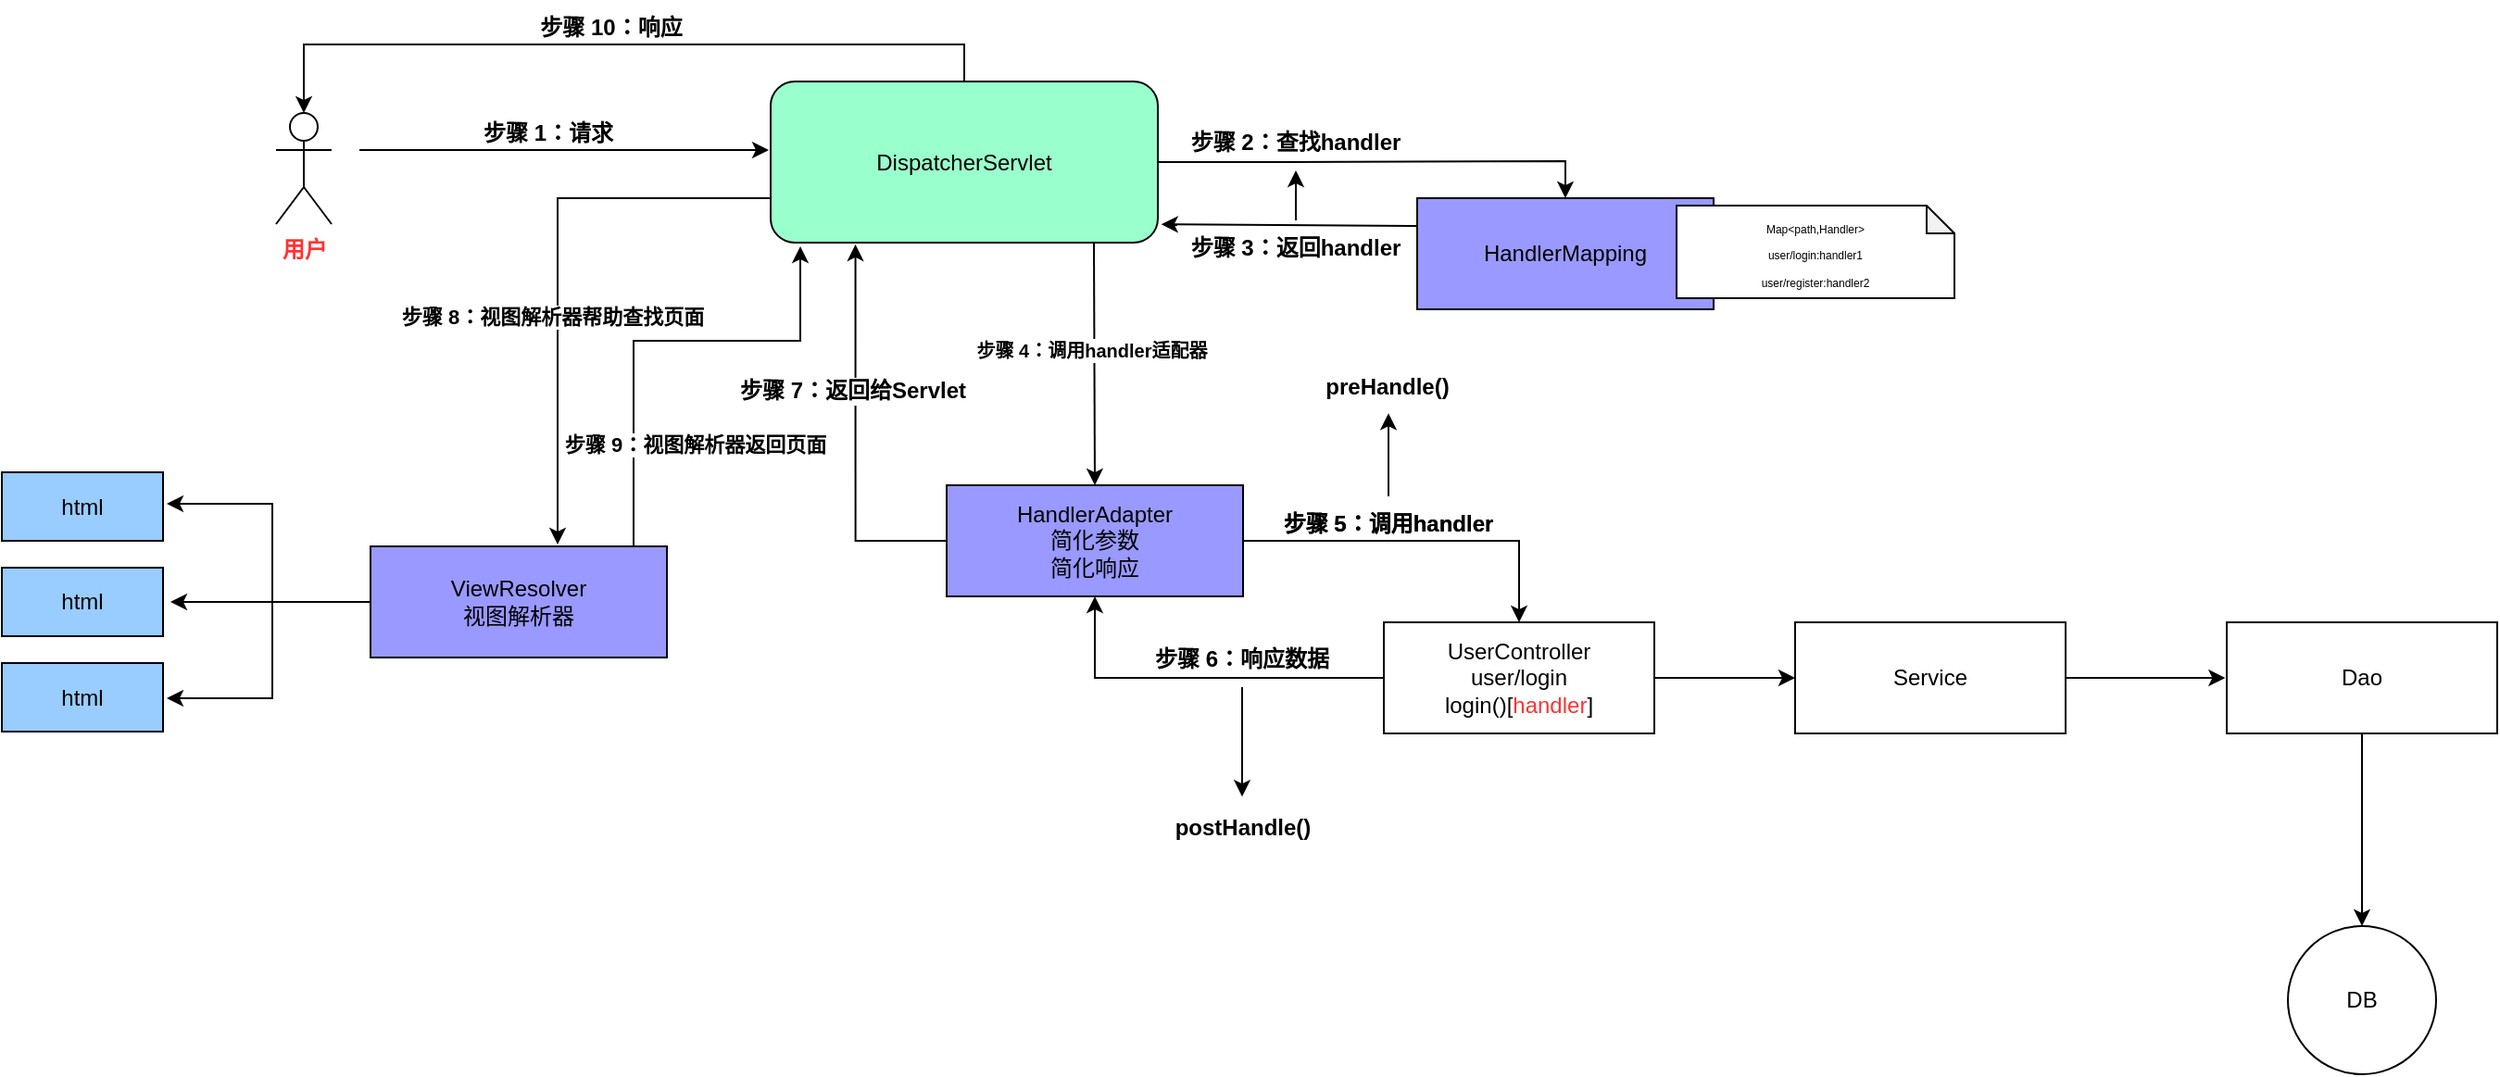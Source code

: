<mxfile version="21.7.0" type="github">
  <diagram name="第 1 页" id="bfegstUtKpV3SfFVmieS">
    <mxGraphModel dx="1486" dy="836" grid="0" gridSize="10" guides="1" tooltips="1" connect="1" arrows="1" fold="1" page="1" pageScale="1" pageWidth="1920" pageHeight="1200" math="0" shadow="0">
      <root>
        <mxCell id="0" />
        <mxCell id="1" parent="0" />
        <mxCell id="MnFcEfIITRTVKMmwRxJ1-8" value="&lt;b&gt;&lt;font color=&quot;#ff3333&quot;&gt;用户&lt;/font&gt;&lt;/b&gt;" style="shape=umlActor;verticalLabelPosition=bottom;verticalAlign=top;html=1;outlineConnect=0;" parent="1" vertex="1">
          <mxGeometry x="183" y="205" width="30" height="60" as="geometry" />
        </mxCell>
        <mxCell id="5wZi04UBL3Ph9x2JNfAg-1" value="" style="endArrow=classic;html=1;rounded=0;" edge="1" parent="1">
          <mxGeometry width="50" height="50" relative="1" as="geometry">
            <mxPoint x="228" y="225" as="sourcePoint" />
            <mxPoint x="449" y="225" as="targetPoint" />
          </mxGeometry>
        </mxCell>
        <mxCell id="5wZi04UBL3Ph9x2JNfAg-2" value="&lt;b&gt;步骤 1：请求&lt;/b&gt;" style="text;html=1;strokeColor=none;fillColor=none;align=center;verticalAlign=middle;whiteSpace=wrap;rounded=0;" vertex="1" parent="1">
          <mxGeometry x="290" y="201" width="80" height="30" as="geometry" />
        </mxCell>
        <mxCell id="5wZi04UBL3Ph9x2JNfAg-4" style="edgeStyle=orthogonalEdgeStyle;rounded=0;orthogonalLoop=1;jettySize=auto;html=1;exitX=0.5;exitY=0;exitDx=0;exitDy=0;entryX=0.5;entryY=0;entryDx=0;entryDy=0;entryPerimeter=0;" edge="1" parent="1" source="5wZi04UBL3Ph9x2JNfAg-3" target="MnFcEfIITRTVKMmwRxJ1-8">
          <mxGeometry relative="1" as="geometry" />
        </mxCell>
        <mxCell id="5wZi04UBL3Ph9x2JNfAg-7" style="edgeStyle=orthogonalEdgeStyle;rounded=0;orthogonalLoop=1;jettySize=auto;html=1;exitX=1;exitY=0.5;exitDx=0;exitDy=0;entryX=0.5;entryY=0;entryDx=0;entryDy=0;" edge="1" parent="1" source="5wZi04UBL3Ph9x2JNfAg-3" target="5wZi04UBL3Ph9x2JNfAg-6">
          <mxGeometry relative="1" as="geometry" />
        </mxCell>
        <mxCell id="5wZi04UBL3Ph9x2JNfAg-3" value="DispatcherServlet " style="rounded=1;whiteSpace=wrap;html=1;fillColor=#99FFCC;" vertex="1" parent="1">
          <mxGeometry x="450" y="188" width="209" height="87" as="geometry" />
        </mxCell>
        <mxCell id="5wZi04UBL3Ph9x2JNfAg-5" value="&lt;b&gt;步骤 10：响应&lt;/b&gt;" style="text;html=1;strokeColor=none;fillColor=none;align=center;verticalAlign=middle;whiteSpace=wrap;rounded=0;" vertex="1" parent="1">
          <mxGeometry x="324" y="144" width="80" height="30" as="geometry" />
        </mxCell>
        <mxCell id="5wZi04UBL3Ph9x2JNfAg-6" value="HandlerMapping" style="rounded=0;whiteSpace=wrap;html=1;fillColor=#9999FF;" vertex="1" parent="1">
          <mxGeometry x="799" y="251" width="160" height="60" as="geometry" />
        </mxCell>
        <mxCell id="5wZi04UBL3Ph9x2JNfAg-10" value="" style="endArrow=classic;html=1;rounded=0;entryX=1.009;entryY=0.886;entryDx=0;entryDy=0;entryPerimeter=0;exitX=0;exitY=0.25;exitDx=0;exitDy=0;" edge="1" parent="1" source="5wZi04UBL3Ph9x2JNfAg-6" target="5wZi04UBL3Ph9x2JNfAg-3">
          <mxGeometry width="50" height="50" relative="1" as="geometry">
            <mxPoint x="729" y="265" as="sourcePoint" />
            <mxPoint x="779" y="215" as="targetPoint" />
          </mxGeometry>
        </mxCell>
        <mxCell id="5wZi04UBL3Ph9x2JNfAg-11" value="&lt;b&gt;步骤 2：查找handler&lt;/b&gt;" style="text;html=1;strokeColor=none;fillColor=none;align=center;verticalAlign=middle;whiteSpace=wrap;rounded=0;" vertex="1" parent="1">
          <mxGeometry x="674" y="206" width="119" height="30" as="geometry" />
        </mxCell>
        <mxCell id="5wZi04UBL3Ph9x2JNfAg-54" value="" style="edgeStyle=orthogonalEdgeStyle;rounded=0;orthogonalLoop=1;jettySize=auto;html=1;" edge="1" parent="1" source="5wZi04UBL3Ph9x2JNfAg-12" target="5wZi04UBL3Ph9x2JNfAg-11">
          <mxGeometry relative="1" as="geometry" />
        </mxCell>
        <mxCell id="5wZi04UBL3Ph9x2JNfAg-12" value="&lt;b&gt;步骤 3：返回handler&lt;/b&gt;" style="text;html=1;strokeColor=none;fillColor=none;align=center;verticalAlign=middle;whiteSpace=wrap;rounded=0;" vertex="1" parent="1">
          <mxGeometry x="674" y="263" width="119" height="30" as="geometry" />
        </mxCell>
        <mxCell id="5wZi04UBL3Ph9x2JNfAg-13" value="&lt;font style=&quot;font-size: 6px;&quot;&gt;Map&amp;lt;path,Handler&amp;gt;&lt;br style=&quot;&quot;&gt;user/login:handler1&lt;br style=&quot;&quot;&gt;user/register:handler2&lt;/font&gt;" style="shape=note;whiteSpace=wrap;html=1;backgroundOutline=1;darkOpacity=0.05;size=15;" vertex="1" parent="1">
          <mxGeometry x="939" y="255" width="150" height="50" as="geometry" />
        </mxCell>
        <mxCell id="5wZi04UBL3Ph9x2JNfAg-19" style="edgeStyle=orthogonalEdgeStyle;rounded=0;orthogonalLoop=1;jettySize=auto;html=1;exitX=0;exitY=0.5;exitDx=0;exitDy=0;entryX=0.219;entryY=1.011;entryDx=0;entryDy=0;entryPerimeter=0;" edge="1" parent="1" source="5wZi04UBL3Ph9x2JNfAg-14" target="5wZi04UBL3Ph9x2JNfAg-3">
          <mxGeometry relative="1" as="geometry" />
        </mxCell>
        <mxCell id="5wZi04UBL3Ph9x2JNfAg-20" value="&lt;b&gt;&lt;font style=&quot;font-size: 12px;&quot;&gt;步骤 7：返回给Servlet&lt;/font&gt;&lt;/b&gt;" style="edgeLabel;html=1;align=center;verticalAlign=middle;resizable=0;points=[];" vertex="1" connectable="0" parent="5wZi04UBL3Ph9x2JNfAg-19">
          <mxGeometry x="0.305" y="2" relative="1" as="geometry">
            <mxPoint y="6" as="offset" />
          </mxGeometry>
        </mxCell>
        <mxCell id="5wZi04UBL3Ph9x2JNfAg-52" style="edgeStyle=orthogonalEdgeStyle;rounded=0;orthogonalLoop=1;jettySize=auto;html=1;entryX=0.5;entryY=0;entryDx=0;entryDy=0;" edge="1" parent="1" source="5wZi04UBL3Ph9x2JNfAg-14" target="5wZi04UBL3Ph9x2JNfAg-43">
          <mxGeometry relative="1" as="geometry" />
        </mxCell>
        <mxCell id="5wZi04UBL3Ph9x2JNfAg-14" value="HandlerAdapter&lt;br&gt;简化参数&lt;br&gt;简化响应" style="rounded=0;whiteSpace=wrap;html=1;fillColor=#9999FF;" vertex="1" parent="1">
          <mxGeometry x="545" y="406" width="160" height="60" as="geometry" />
        </mxCell>
        <mxCell id="5wZi04UBL3Ph9x2JNfAg-16" value="" style="endArrow=classic;html=1;rounded=0;entryX=0.5;entryY=0;entryDx=0;entryDy=0;" edge="1" parent="1" target="5wZi04UBL3Ph9x2JNfAg-14">
          <mxGeometry width="50" height="50" relative="1" as="geometry">
            <mxPoint x="624.5" y="275" as="sourcePoint" />
            <mxPoint x="624.5" y="401" as="targetPoint" />
          </mxGeometry>
        </mxCell>
        <mxCell id="5wZi04UBL3Ph9x2JNfAg-18" value="&lt;font size=&quot;1&quot; style=&quot;&quot;&gt;&lt;b style=&quot;&quot;&gt;步骤 4：调用handler适配器&lt;/b&gt;&lt;/font&gt;" style="edgeLabel;html=1;align=center;verticalAlign=middle;resizable=0;points=[];" vertex="1" connectable="0" parent="5wZi04UBL3Ph9x2JNfAg-16">
          <mxGeometry x="-0.116" y="4" relative="1" as="geometry">
            <mxPoint x="-6" as="offset" />
          </mxGeometry>
        </mxCell>
        <mxCell id="5wZi04UBL3Ph9x2JNfAg-27" style="edgeStyle=orthogonalEdgeStyle;rounded=0;orthogonalLoop=1;jettySize=auto;html=1;exitX=0;exitY=0.5;exitDx=0;exitDy=0;" edge="1" parent="1" source="5wZi04UBL3Ph9x2JNfAg-22">
          <mxGeometry relative="1" as="geometry">
            <mxPoint x="126" y="469" as="targetPoint" />
          </mxGeometry>
        </mxCell>
        <mxCell id="5wZi04UBL3Ph9x2JNfAg-22" value="ViewResolver&lt;br&gt;视图解析器" style="rounded=0;whiteSpace=wrap;html=1;fillColor=#9999FF;" vertex="1" parent="1">
          <mxGeometry x="234" y="439" width="160" height="60" as="geometry" />
        </mxCell>
        <mxCell id="5wZi04UBL3Ph9x2JNfAg-23" value="" style="endArrow=classic;html=1;rounded=0;" edge="1" parent="1">
          <mxGeometry width="50" height="50" relative="1" as="geometry">
            <mxPoint x="376" y="439" as="sourcePoint" />
            <mxPoint x="466" y="277" as="targetPoint" />
            <Array as="points">
              <mxPoint x="376" y="328" />
              <mxPoint x="466" y="328" />
            </Array>
          </mxGeometry>
        </mxCell>
        <mxCell id="5wZi04UBL3Ph9x2JNfAg-24" value="&lt;b&gt;步骤 9：视图解析器返回页面&lt;/b&gt;" style="edgeLabel;html=1;align=center;verticalAlign=middle;resizable=0;points=[];" vertex="1" connectable="0" parent="5wZi04UBL3Ph9x2JNfAg-23">
          <mxGeometry x="-0.558" y="1" relative="1" as="geometry">
            <mxPoint x="34" as="offset" />
          </mxGeometry>
        </mxCell>
        <mxCell id="5wZi04UBL3Ph9x2JNfAg-25" value="" style="endArrow=classic;html=1;rounded=0;" edge="1" parent="1">
          <mxGeometry width="50" height="50" relative="1" as="geometry">
            <mxPoint x="450" y="251" as="sourcePoint" />
            <mxPoint x="335" y="438" as="targetPoint" />
            <Array as="points">
              <mxPoint x="335" y="251" />
            </Array>
          </mxGeometry>
        </mxCell>
        <mxCell id="5wZi04UBL3Ph9x2JNfAg-26" value="&lt;b&gt;步骤 8：视图解析器帮助查找页面&lt;/b&gt;" style="edgeLabel;html=1;align=center;verticalAlign=middle;resizable=0;points=[];" vertex="1" connectable="0" parent="5wZi04UBL3Ph9x2JNfAg-25">
          <mxGeometry x="0.173" y="-4" relative="1" as="geometry">
            <mxPoint x="1" y="2" as="offset" />
          </mxGeometry>
        </mxCell>
        <mxCell id="5wZi04UBL3Ph9x2JNfAg-28" value="html" style="rounded=0;whiteSpace=wrap;html=1;fillColor=#99CCFF;" vertex="1" parent="1">
          <mxGeometry x="35" y="450.5" width="87" height="37" as="geometry" />
        </mxCell>
        <mxCell id="5wZi04UBL3Ph9x2JNfAg-30" value="html" style="rounded=0;whiteSpace=wrap;html=1;fillColor=#99CCFF;" vertex="1" parent="1">
          <mxGeometry x="35" y="399" width="87" height="37" as="geometry" />
        </mxCell>
        <mxCell id="5wZi04UBL3Ph9x2JNfAg-31" value="html" style="rounded=0;whiteSpace=wrap;html=1;fillColor=#99CCFF;" vertex="1" parent="1">
          <mxGeometry x="35" y="502" width="87" height="37" as="geometry" />
        </mxCell>
        <mxCell id="5wZi04UBL3Ph9x2JNfAg-41" value="" style="endArrow=classic;html=1;rounded=0;" edge="1" parent="1">
          <mxGeometry width="50" height="50" relative="1" as="geometry">
            <mxPoint x="181" y="470" as="sourcePoint" />
            <mxPoint x="124" y="416" as="targetPoint" />
            <Array as="points">
              <mxPoint x="181" y="416" />
            </Array>
          </mxGeometry>
        </mxCell>
        <mxCell id="5wZi04UBL3Ph9x2JNfAg-42" value="" style="endArrow=classic;html=1;rounded=0;" edge="1" parent="1">
          <mxGeometry width="50" height="50" relative="1" as="geometry">
            <mxPoint x="181" y="467" as="sourcePoint" />
            <mxPoint x="124" y="521" as="targetPoint" />
            <Array as="points">
              <mxPoint x="181" y="521" />
            </Array>
          </mxGeometry>
        </mxCell>
        <mxCell id="5wZi04UBL3Ph9x2JNfAg-51" style="edgeStyle=orthogonalEdgeStyle;rounded=0;orthogonalLoop=1;jettySize=auto;html=1;exitX=1;exitY=0.5;exitDx=0;exitDy=0;entryX=0;entryY=0.5;entryDx=0;entryDy=0;" edge="1" parent="1" source="5wZi04UBL3Ph9x2JNfAg-43" target="5wZi04UBL3Ph9x2JNfAg-46">
          <mxGeometry relative="1" as="geometry" />
        </mxCell>
        <mxCell id="5wZi04UBL3Ph9x2JNfAg-53" style="edgeStyle=orthogonalEdgeStyle;rounded=0;orthogonalLoop=1;jettySize=auto;html=1;exitX=0;exitY=0.5;exitDx=0;exitDy=0;entryX=0.5;entryY=1;entryDx=0;entryDy=0;" edge="1" parent="1" source="5wZi04UBL3Ph9x2JNfAg-43" target="5wZi04UBL3Ph9x2JNfAg-14">
          <mxGeometry relative="1" as="geometry" />
        </mxCell>
        <mxCell id="5wZi04UBL3Ph9x2JNfAg-43" value="UserController&lt;br&gt;user/login&lt;br&gt;login()[&lt;font color=&quot;#ff3333&quot;&gt;handler&lt;/font&gt;]" style="rounded=0;whiteSpace=wrap;html=1;" vertex="1" parent="1">
          <mxGeometry x="781" y="480" width="146" height="60" as="geometry" />
        </mxCell>
        <mxCell id="5wZi04UBL3Ph9x2JNfAg-50" style="edgeStyle=orthogonalEdgeStyle;rounded=0;orthogonalLoop=1;jettySize=auto;html=1;" edge="1" parent="1" source="5wZi04UBL3Ph9x2JNfAg-46">
          <mxGeometry relative="1" as="geometry">
            <mxPoint x="1235.178" y="510" as="targetPoint" />
          </mxGeometry>
        </mxCell>
        <mxCell id="5wZi04UBL3Ph9x2JNfAg-46" value="Service" style="rounded=0;whiteSpace=wrap;html=1;" vertex="1" parent="1">
          <mxGeometry x="1003" y="480" width="146" height="60" as="geometry" />
        </mxCell>
        <mxCell id="5wZi04UBL3Ph9x2JNfAg-49" style="edgeStyle=orthogonalEdgeStyle;rounded=0;orthogonalLoop=1;jettySize=auto;html=1;exitX=0.5;exitY=1;exitDx=0;exitDy=0;entryX=0.5;entryY=0;entryDx=0;entryDy=0;" edge="1" parent="1" source="5wZi04UBL3Ph9x2JNfAg-47" target="5wZi04UBL3Ph9x2JNfAg-48">
          <mxGeometry relative="1" as="geometry" />
        </mxCell>
        <mxCell id="5wZi04UBL3Ph9x2JNfAg-47" value="Dao" style="rounded=0;whiteSpace=wrap;html=1;" vertex="1" parent="1">
          <mxGeometry x="1236" y="480" width="146" height="60" as="geometry" />
        </mxCell>
        <mxCell id="5wZi04UBL3Ph9x2JNfAg-48" value="DB" style="ellipse;whiteSpace=wrap;html=1;aspect=fixed;" vertex="1" parent="1">
          <mxGeometry x="1269" y="644" width="80" height="80" as="geometry" />
        </mxCell>
        <mxCell id="5wZi04UBL3Ph9x2JNfAg-55" value="&lt;b&gt;步骤 5：调用handler&lt;/b&gt;" style="text;html=1;strokeColor=none;fillColor=none;align=center;verticalAlign=middle;whiteSpace=wrap;rounded=0;" vertex="1" parent="1">
          <mxGeometry x="724" y="412" width="119" height="30" as="geometry" />
        </mxCell>
        <mxCell id="5wZi04UBL3Ph9x2JNfAg-63" style="edgeStyle=orthogonalEdgeStyle;rounded=0;orthogonalLoop=1;jettySize=auto;html=1;" edge="1" parent="1" source="5wZi04UBL3Ph9x2JNfAg-58">
          <mxGeometry relative="1" as="geometry">
            <mxPoint x="783.5" y="367.156" as="targetPoint" />
          </mxGeometry>
        </mxCell>
        <mxCell id="5wZi04UBL3Ph9x2JNfAg-58" value="&lt;b&gt;步骤 5：调用handler&lt;/b&gt;" style="text;html=1;strokeColor=none;fillColor=none;align=center;verticalAlign=middle;whiteSpace=wrap;rounded=0;" vertex="1" parent="1">
          <mxGeometry x="724" y="412" width="119" height="30" as="geometry" />
        </mxCell>
        <mxCell id="5wZi04UBL3Ph9x2JNfAg-60" style="edgeStyle=orthogonalEdgeStyle;rounded=0;orthogonalLoop=1;jettySize=auto;html=1;" edge="1" parent="1" source="5wZi04UBL3Ph9x2JNfAg-59">
          <mxGeometry relative="1" as="geometry">
            <mxPoint x="704.5" y="574.089" as="targetPoint" />
          </mxGeometry>
        </mxCell>
        <mxCell id="5wZi04UBL3Ph9x2JNfAg-59" value="&lt;b&gt;步骤 6：响应数据&lt;/b&gt;" style="text;html=1;strokeColor=none;fillColor=none;align=center;verticalAlign=middle;whiteSpace=wrap;rounded=0;" vertex="1" parent="1">
          <mxGeometry x="645" y="485" width="119" height="30" as="geometry" />
        </mxCell>
        <mxCell id="5wZi04UBL3Ph9x2JNfAg-61" value="&lt;b&gt;postHandle()&lt;/b&gt;" style="text;html=1;strokeColor=none;fillColor=none;align=center;verticalAlign=middle;whiteSpace=wrap;rounded=0;" vertex="1" parent="1">
          <mxGeometry x="675" y="576" width="60" height="30" as="geometry" />
        </mxCell>
        <mxCell id="5wZi04UBL3Ph9x2JNfAg-64" value="&lt;b&gt;preHandle()&lt;/b&gt;" style="text;html=1;strokeColor=none;fillColor=none;align=center;verticalAlign=middle;whiteSpace=wrap;rounded=0;" vertex="1" parent="1">
          <mxGeometry x="752.5" y="338" width="60" height="30" as="geometry" />
        </mxCell>
      </root>
    </mxGraphModel>
  </diagram>
</mxfile>
